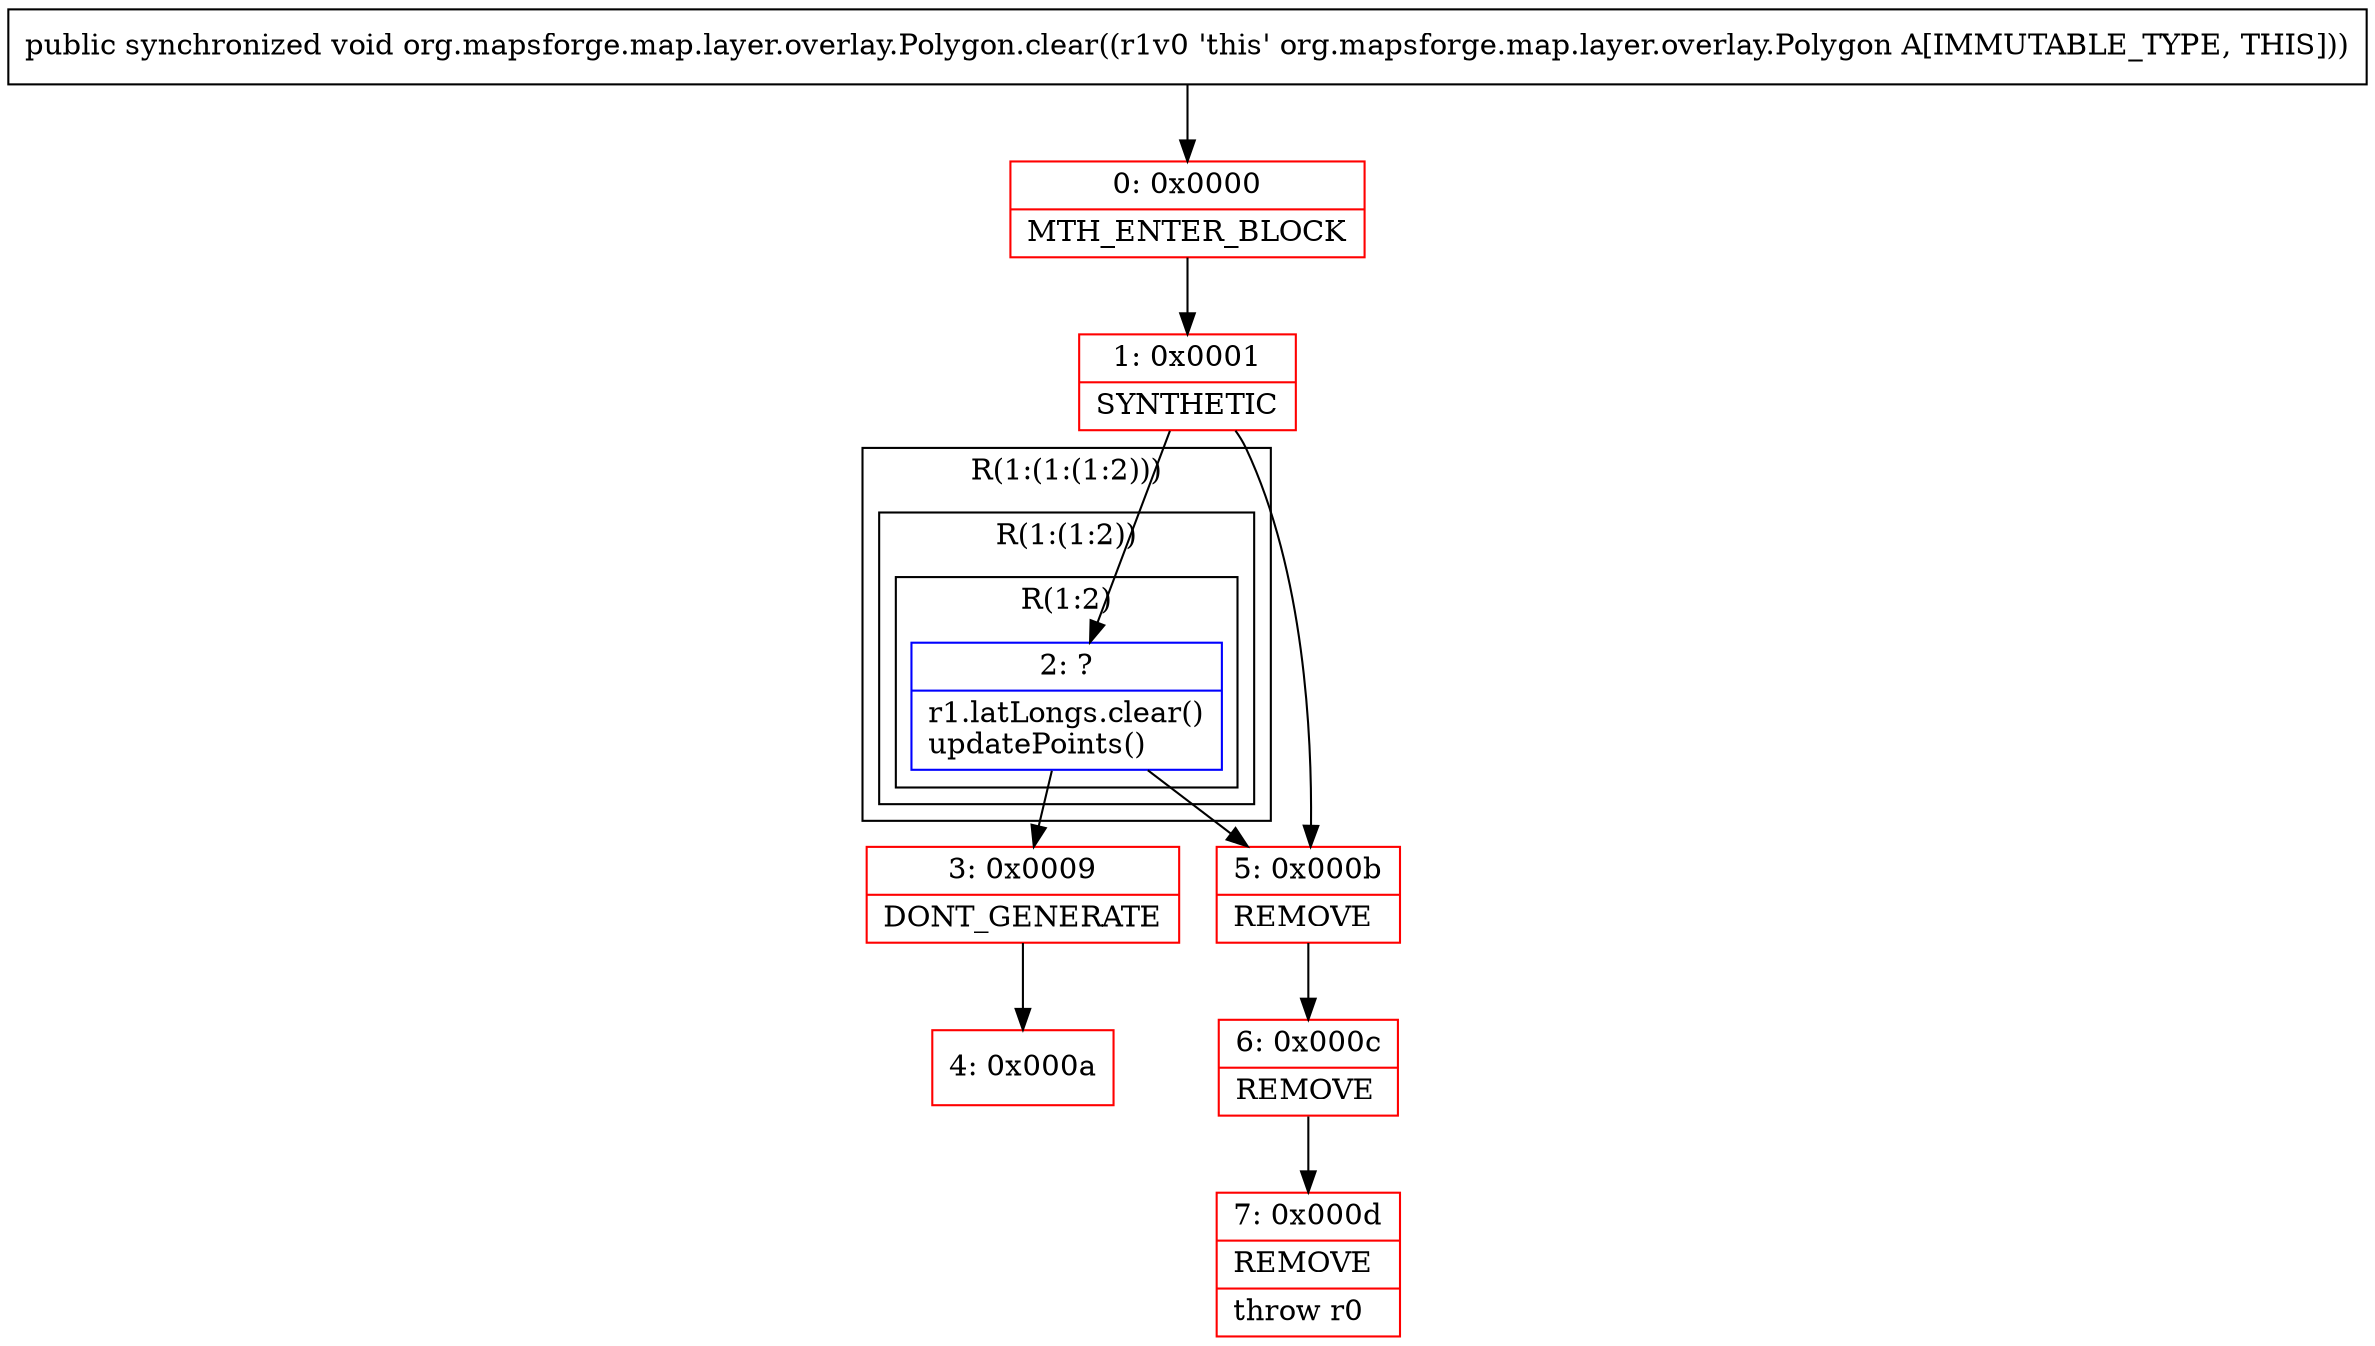 digraph "CFG fororg.mapsforge.map.layer.overlay.Polygon.clear()V" {
subgraph cluster_Region_1635858025 {
label = "R(1:(1:(1:2)))";
node [shape=record,color=blue];
subgraph cluster_Region_1844917238 {
label = "R(1:(1:2))";
node [shape=record,color=blue];
subgraph cluster_Region_1122263422 {
label = "R(1:2)";
node [shape=record,color=blue];
Node_2 [shape=record,label="{2\:\ ?|r1.latLongs.clear()\lupdatePoints()\l}"];
}
}
}
Node_0 [shape=record,color=red,label="{0\:\ 0x0000|MTH_ENTER_BLOCK\l}"];
Node_1 [shape=record,color=red,label="{1\:\ 0x0001|SYNTHETIC\l}"];
Node_3 [shape=record,color=red,label="{3\:\ 0x0009|DONT_GENERATE\l}"];
Node_4 [shape=record,color=red,label="{4\:\ 0x000a}"];
Node_5 [shape=record,color=red,label="{5\:\ 0x000b|REMOVE\l}"];
Node_6 [shape=record,color=red,label="{6\:\ 0x000c|REMOVE\l}"];
Node_7 [shape=record,color=red,label="{7\:\ 0x000d|REMOVE\l|throw r0\l}"];
MethodNode[shape=record,label="{public synchronized void org.mapsforge.map.layer.overlay.Polygon.clear((r1v0 'this' org.mapsforge.map.layer.overlay.Polygon A[IMMUTABLE_TYPE, THIS])) }"];
MethodNode -> Node_0;
Node_2 -> Node_3;
Node_2 -> Node_5;
Node_0 -> Node_1;
Node_1 -> Node_2;
Node_1 -> Node_5;
Node_3 -> Node_4;
Node_5 -> Node_6;
Node_6 -> Node_7;
}

